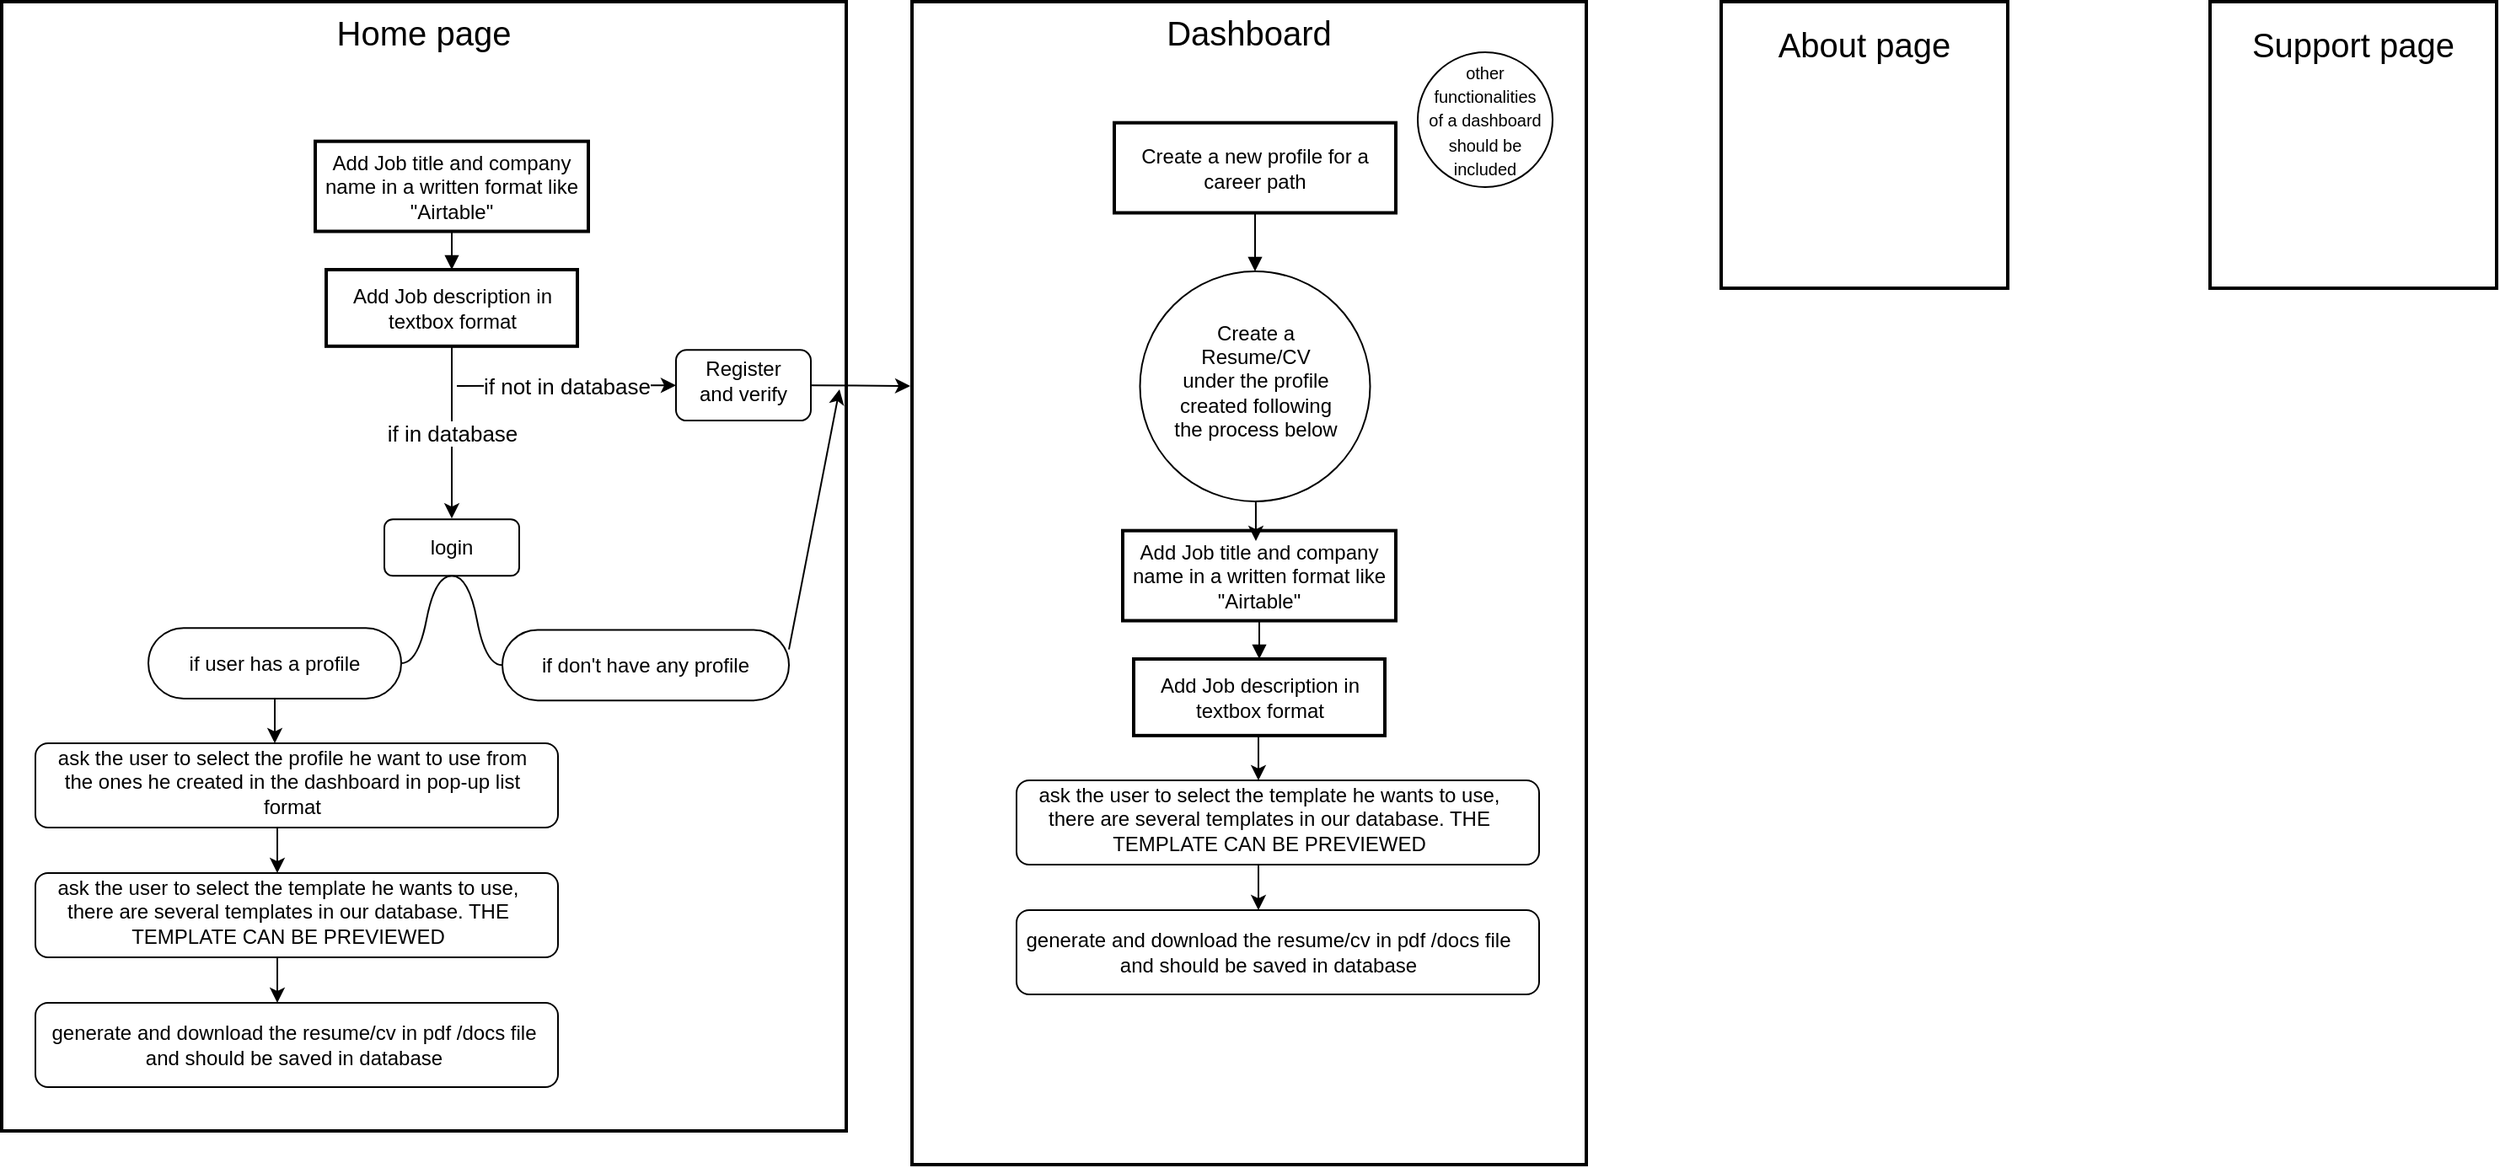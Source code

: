 <mxfile version="24.8.3">
  <diagram name="Page-1" id="E_jW4FqS_QM_KcEr0x-j">
    <mxGraphModel dx="1112" dy="485" grid="1" gridSize="10" guides="1" tooltips="1" connect="1" arrows="1" fold="1" page="1" pageScale="1" pageWidth="850" pageHeight="1100" math="0" shadow="0">
      <root>
        <mxCell id="0" />
        <mxCell id="1" parent="0" />
        <mxCell id="13" value="Dashboard" style="whiteSpace=wrap;strokeWidth=2;verticalAlign=top;fontSize=20;" parent="1" vertex="1">
          <mxGeometry x="570" y="20" width="400" height="690" as="geometry" />
        </mxCell>
        <mxCell id="2" value="Home page" style="whiteSpace=wrap;strokeWidth=2;verticalAlign=top;fontSize=20;" parent="1" vertex="1">
          <mxGeometry x="30" y="20" width="501" height="670" as="geometry" />
        </mxCell>
        <mxCell id="ZA41uXgh9-MmUPm3zsZT-46" value="" style="rounded=1;whiteSpace=wrap;html=1;" parent="2" vertex="1">
          <mxGeometry x="227" y="307.087" width="80" height="33.591" as="geometry" />
        </mxCell>
        <mxCell id="3" value="Add Job title and company name in a written format like &quot;Airtable&quot;" style="whiteSpace=wrap;strokeWidth=2;" parent="2" vertex="1">
          <mxGeometry x="186" y="82.842" width="162" height="53.43" as="geometry" />
        </mxCell>
        <mxCell id="4" value="Add Job description in textbox format" style="whiteSpace=wrap;strokeWidth=2;" parent="2" vertex="1">
          <mxGeometry x="192.5" y="158.994" width="149" height="45.424" as="geometry" />
        </mxCell>
        <mxCell id="8" value="" style="curved=1;startArrow=none;endArrow=block;exitX=0.5;exitY=0.99;entryX=0.5;entryY=-0.01;" parent="2" source="3" target="4" edge="1">
          <mxGeometry relative="1" as="geometry">
            <Array as="points" />
          </mxGeometry>
        </mxCell>
        <mxCell id="ZA41uXgh9-MmUPm3zsZT-23" value="" style="endArrow=classic;html=1;rounded=0;exitX=0.5;exitY=1;exitDx=0;exitDy=0;" parent="2" source="4" edge="1">
          <mxGeometry relative="1" as="geometry">
            <mxPoint x="330" y="446.667" as="sourcePoint" />
            <mxPoint x="267" y="306.61" as="targetPoint" />
          </mxGeometry>
        </mxCell>
        <mxCell id="ZA41uXgh9-MmUPm3zsZT-24" value="&lt;font style=&quot;font-size: 13px;&quot;&gt;if in database&lt;/font&gt;" style="edgeLabel;resizable=0;html=1;;align=center;verticalAlign=middle;" parent="ZA41uXgh9-MmUPm3zsZT-23" connectable="0" vertex="1">
          <mxGeometry relative="1" as="geometry" />
        </mxCell>
        <mxCell id="ZA41uXgh9-MmUPm3zsZT-45" value="login" style="text;html=1;align=center;verticalAlign=middle;whiteSpace=wrap;rounded=0;" parent="2" vertex="1">
          <mxGeometry x="237" y="313.419" width="60" height="20.938" as="geometry" />
        </mxCell>
        <mxCell id="ZA41uXgh9-MmUPm3zsZT-47" value="if don&#39;t have any profile" style="whiteSpace=wrap;html=1;rounded=1;arcSize=50;align=center;verticalAlign=middle;strokeWidth=1;autosize=1;spacing=4;treeFolding=1;treeMoving=1;newEdgeStyle={&quot;edgeStyle&quot;:&quot;entityRelationEdgeStyle&quot;,&quot;startArrow&quot;:&quot;none&quot;,&quot;endArrow&quot;:&quot;none&quot;,&quot;segment&quot;:10,&quot;curved&quot;:1,&quot;sourcePerimeterSpacing&quot;:0,&quot;targetPerimeterSpacing&quot;:0};" parent="2" vertex="1">
          <mxGeometry x="297" y="372.711" width="170" height="41.875" as="geometry" />
        </mxCell>
        <mxCell id="ZA41uXgh9-MmUPm3zsZT-48" value="" style="edgeStyle=entityRelationEdgeStyle;startArrow=none;endArrow=none;segment=10;curved=1;sourcePerimeterSpacing=0;targetPerimeterSpacing=0;rounded=0;exitX=0.5;exitY=1;exitDx=0;exitDy=0;" parent="2" source="ZA41uXgh9-MmUPm3zsZT-46" target="ZA41uXgh9-MmUPm3zsZT-47" edge="1">
          <mxGeometry relative="1" as="geometry">
            <mxPoint x="270" y="533.208" as="sourcePoint" />
          </mxGeometry>
        </mxCell>
        <mxCell id="ZA41uXgh9-MmUPm3zsZT-49" value="" style="rounded=1;whiteSpace=wrap;html=1;" parent="2" vertex="1">
          <mxGeometry x="400" y="206.677" width="80" height="41.875" as="geometry" />
        </mxCell>
        <mxCell id="ZA41uXgh9-MmUPm3zsZT-50" value="Register and verify" style="text;html=1;align=center;verticalAlign=middle;whiteSpace=wrap;rounded=0;" parent="2" vertex="1">
          <mxGeometry x="410" y="204.417" width="60" height="41.875" as="geometry" />
        </mxCell>
        <mxCell id="ZA41uXgh9-MmUPm3zsZT-53" value="if user has a profile" style="whiteSpace=wrap;html=1;rounded=1;arcSize=50;align=center;verticalAlign=middle;strokeWidth=1;autosize=1;spacing=4;treeFolding=1;treeMoving=1;newEdgeStyle={&quot;edgeStyle&quot;:&quot;entityRelationEdgeStyle&quot;,&quot;startArrow&quot;:&quot;none&quot;,&quot;endArrow&quot;:&quot;none&quot;,&quot;segment&quot;:10,&quot;curved&quot;:1,&quot;sourcePerimeterSpacing&quot;:0,&quot;targetPerimeterSpacing&quot;:0};" parent="2" vertex="1">
          <mxGeometry x="87" y="371.576" width="150" height="41.875" as="geometry" />
        </mxCell>
        <mxCell id="ZA41uXgh9-MmUPm3zsZT-54" value="" style="edgeStyle=entityRelationEdgeStyle;startArrow=none;endArrow=none;segment=10;curved=1;sourcePerimeterSpacing=0;targetPerimeterSpacing=0;rounded=0;exitX=0.5;exitY=1;exitDx=0;exitDy=0;" parent="2" source="ZA41uXgh9-MmUPm3zsZT-46" target="ZA41uXgh9-MmUPm3zsZT-53" edge="1">
          <mxGeometry relative="1" as="geometry">
            <mxPoint x="215" y="404.792" as="sourcePoint" />
          </mxGeometry>
        </mxCell>
        <mxCell id="ZA41uXgh9-MmUPm3zsZT-56" value="" style="endArrow=classic;html=1;rounded=0;" parent="2" edge="1">
          <mxGeometry width="50" height="50" relative="1" as="geometry">
            <mxPoint x="467" y="384.307" as="sourcePoint" />
            <mxPoint x="497" y="230" as="targetPoint" />
            <Array as="points" />
          </mxGeometry>
        </mxCell>
        <mxCell id="ZA41uXgh9-MmUPm3zsZT-57" value="" style="endArrow=classic;html=1;rounded=0;exitX=0.5;exitY=1;exitDx=0;exitDy=0;" parent="2" source="ZA41uXgh9-MmUPm3zsZT-53" edge="1">
          <mxGeometry width="50" height="50" relative="1" as="geometry">
            <mxPoint x="150" y="470" as="sourcePoint" />
            <mxPoint x="162" y="440" as="targetPoint" />
          </mxGeometry>
        </mxCell>
        <mxCell id="ZA41uXgh9-MmUPm3zsZT-58" value="" style="rounded=1;whiteSpace=wrap;html=1;" parent="2" vertex="1">
          <mxGeometry x="20" y="440" width="310" height="50" as="geometry" />
        </mxCell>
        <mxCell id="ZA41uXgh9-MmUPm3zsZT-59" value="ask the user to select the profile he want to use from the ones he created in the dashboard in pop-up list format" style="text;html=1;align=center;verticalAlign=middle;whiteSpace=wrap;rounded=0;" parent="2" vertex="1">
          <mxGeometry x="31" y="449.5" width="283" height="27.5" as="geometry" />
        </mxCell>
        <mxCell id="ZA41uXgh9-MmUPm3zsZT-60" value="ask the user to select he want to use from the ones he created in the dashboard in pop-up list format" style="text;html=1;align=center;verticalAlign=middle;whiteSpace=wrap;rounded=0;" parent="2" vertex="1">
          <mxGeometry x="38.5" y="529.5" width="250" height="25" as="geometry" />
        </mxCell>
        <mxCell id="ZA41uXgh9-MmUPm3zsZT-61" value="" style="rounded=1;whiteSpace=wrap;html=1;" parent="2" vertex="1">
          <mxGeometry x="20" y="517" width="310" height="50" as="geometry" />
        </mxCell>
        <mxCell id="ZA41uXgh9-MmUPm3zsZT-62" value="" style="endArrow=classic;html=1;rounded=0;exitX=0.5;exitY=1;exitDx=0;exitDy=0;" parent="2" edge="1">
          <mxGeometry width="50" height="50" relative="1" as="geometry">
            <mxPoint x="163.5" y="490" as="sourcePoint" />
            <mxPoint x="163.5" y="517" as="targetPoint" />
          </mxGeometry>
        </mxCell>
        <mxCell id="ZA41uXgh9-MmUPm3zsZT-63" value="ask the user to select the template he wants to use, there are several templates in our database. THE TEMPLATE CAN BE PREVIEWED" style="text;html=1;align=center;verticalAlign=middle;whiteSpace=wrap;rounded=0;" parent="2" vertex="1">
          <mxGeometry x="20" y="524.5" width="300" height="30" as="geometry" />
        </mxCell>
        <mxCell id="ZA41uXgh9-MmUPm3zsZT-64" value="" style="rounded=1;whiteSpace=wrap;html=1;" parent="2" vertex="1">
          <mxGeometry x="20" y="594" width="310" height="50" as="geometry" />
        </mxCell>
        <mxCell id="ZA41uXgh9-MmUPm3zsZT-65" value="" style="endArrow=classic;html=1;rounded=0;exitX=0.5;exitY=1;exitDx=0;exitDy=0;" parent="2" edge="1">
          <mxGeometry width="50" height="50" relative="1" as="geometry">
            <mxPoint x="163.5" y="567" as="sourcePoint" />
            <mxPoint x="163.5" y="594" as="targetPoint" />
          </mxGeometry>
        </mxCell>
        <mxCell id="ZA41uXgh9-MmUPm3zsZT-66" value="generate and download the resume/cv in pdf /docs file and should be saved in database" style="text;html=1;align=center;verticalAlign=middle;whiteSpace=wrap;rounded=0;" parent="2" vertex="1">
          <mxGeometry x="27" y="604" width="293" height="30" as="geometry" />
        </mxCell>
        <mxCell id="ZA41uXgh9-MmUPm3zsZT-78" value="" style="curved=1;startArrow=none;endArrow=block;exitX=0.5;exitY=0.99;entryX=0.5;entryY=-0.01;" parent="2" source="ZA41uXgh9-MmUPm3zsZT-79" target="ZA41uXgh9-MmUPm3zsZT-80" edge="1">
          <mxGeometry relative="1" as="geometry">
            <Array as="points" />
          </mxGeometry>
        </mxCell>
        <mxCell id="ZA41uXgh9-MmUPm3zsZT-79" value="Add Job title and company name in a written format like &quot;Airtable&quot;" style="whiteSpace=wrap;strokeWidth=2;" parent="2" vertex="1">
          <mxGeometry x="665" y="313.842" width="162" height="53.43" as="geometry" />
        </mxCell>
        <mxCell id="ZA41uXgh9-MmUPm3zsZT-80" value="Add Job description in textbox format" style="whiteSpace=wrap;strokeWidth=2;" parent="2" vertex="1">
          <mxGeometry x="671.5" y="389.994" width="149" height="45.424" as="geometry" />
        </mxCell>
        <mxCell id="ZA41uXgh9-MmUPm3zsZT-83" value="" style="endArrow=classic;html=1;rounded=0;exitX=0.5;exitY=1;exitDx=0;exitDy=0;" parent="2" edge="1">
          <mxGeometry width="50" height="50" relative="1" as="geometry">
            <mxPoint x="745.5" y="435" as="sourcePoint" />
            <mxPoint x="745.5" y="462" as="targetPoint" />
          </mxGeometry>
        </mxCell>
        <mxCell id="ZA41uXgh9-MmUPm3zsZT-84" value="" style="endArrow=classic;html=1;rounded=0;exitX=0.5;exitY=1;exitDx=0;exitDy=0;" parent="2" edge="1">
          <mxGeometry width="50" height="50" relative="1" as="geometry">
            <mxPoint x="745.5" y="512" as="sourcePoint" />
            <mxPoint x="745.5" y="539" as="targetPoint" />
          </mxGeometry>
        </mxCell>
        <mxCell id="ZA41uXgh9-MmUPm3zsZT-85" value="" style="rounded=1;whiteSpace=wrap;html=1;" parent="2" vertex="1">
          <mxGeometry x="602" y="462" width="310" height="50" as="geometry" />
        </mxCell>
        <mxCell id="ZA41uXgh9-MmUPm3zsZT-88" value="ask the user to select the template he wants to use, there are several templates in our database. THE TEMPLATE CAN BE PREVIEWED" style="text;html=1;align=center;verticalAlign=middle;whiteSpace=wrap;rounded=0;" parent="2" vertex="1">
          <mxGeometry x="602" y="469.5" width="300" height="30" as="geometry" />
        </mxCell>
        <mxCell id="ZA41uXgh9-MmUPm3zsZT-90" value="" style="rounded=1;whiteSpace=wrap;html=1;" parent="2" vertex="1">
          <mxGeometry x="602" y="539" width="310" height="50" as="geometry" />
        </mxCell>
        <mxCell id="ZA41uXgh9-MmUPm3zsZT-92" value="generate and download the resume/cv in pdf /docs file and should be saved in database" style="text;html=1;align=center;verticalAlign=middle;whiteSpace=wrap;rounded=0;" parent="2" vertex="1">
          <mxGeometry x="605" y="549" width="293" height="30" as="geometry" />
        </mxCell>
        <mxCell id="ZA41uXgh9-MmUPm3zsZT-27" value="" style="endArrow=classic;html=1;rounded=0;entryX=0;entryY=0.5;entryDx=0;entryDy=0;" parent="1" target="ZA41uXgh9-MmUPm3zsZT-49" edge="1">
          <mxGeometry relative="1" as="geometry">
            <mxPoint x="300" y="248" as="sourcePoint" />
            <mxPoint x="420" y="249" as="targetPoint" />
          </mxGeometry>
        </mxCell>
        <mxCell id="ZA41uXgh9-MmUPm3zsZT-28" value="if not in database" style="edgeLabel;resizable=0;html=1;;align=center;verticalAlign=middle;fontSize=13;" parent="ZA41uXgh9-MmUPm3zsZT-27" connectable="0" vertex="1">
          <mxGeometry relative="1" as="geometry" />
        </mxCell>
        <mxCell id="ZA41uXgh9-MmUPm3zsZT-51" value="" style="endArrow=classic;html=1;rounded=0;exitX=1;exitY=0.5;exitDx=0;exitDy=0;" parent="1" source="ZA41uXgh9-MmUPm3zsZT-49" edge="1">
          <mxGeometry width="50" height="50" relative="1" as="geometry">
            <mxPoint x="400" y="330" as="sourcePoint" />
            <mxPoint x="569" y="248" as="targetPoint" />
          </mxGeometry>
        </mxCell>
        <mxCell id="ZA41uXgh9-MmUPm3zsZT-70" value="Create a new profile for a career path" style="whiteSpace=wrap;strokeWidth=2;" parent="1" vertex="1">
          <mxGeometry x="690" y="91.842" width="167" height="53.43" as="geometry" />
        </mxCell>
        <mxCell id="ZA41uXgh9-MmUPm3zsZT-72" value="" style="curved=1;startArrow=none;endArrow=block;exitX=0.5;exitY=0.99;entryX=0.5;entryY=-0.01;" parent="1" source="ZA41uXgh9-MmUPm3zsZT-70" edge="1">
          <mxGeometry relative="1" as="geometry">
            <Array as="points" />
            <mxPoint x="773.5" y="180" as="targetPoint" />
          </mxGeometry>
        </mxCell>
        <mxCell id="ZA41uXgh9-MmUPm3zsZT-74" value="" style="ellipse;whiteSpace=wrap;html=1;aspect=fixed;" parent="1" vertex="1">
          <mxGeometry x="705.25" y="180" width="136.5" height="136.5" as="geometry" />
        </mxCell>
        <mxCell id="ZA41uXgh9-MmUPm3zsZT-75" value="Create a Resume/CV under the profile created following the process below" style="text;html=1;align=center;verticalAlign=middle;whiteSpace=wrap;rounded=0;" parent="1" vertex="1">
          <mxGeometry x="723.5" y="230" width="100" height="30" as="geometry" />
        </mxCell>
        <mxCell id="ZA41uXgh9-MmUPm3zsZT-81" value="" style="endArrow=classic;html=1;rounded=0;exitX=0.452;exitY=1.004;exitDx=0;exitDy=0;exitPerimeter=0;" parent="1" edge="1">
          <mxGeometry width="50" height="50" relative="1" as="geometry">
            <mxPoint x="773.948" y="317.046" as="sourcePoint" />
            <mxPoint x="774" y="340" as="targetPoint" />
          </mxGeometry>
        </mxCell>
        <mxCell id="ZA41uXgh9-MmUPm3zsZT-93" value="" style="ellipse;whiteSpace=wrap;html=1;aspect=fixed;" parent="1" vertex="1">
          <mxGeometry x="870" y="50" width="80" height="80" as="geometry" />
        </mxCell>
        <mxCell id="ZA41uXgh9-MmUPm3zsZT-94" value="&lt;font style=&quot;font-size: 10px;&quot;&gt;other functionalities of a dashboard should be included&lt;/font&gt;" style="text;html=1;align=center;verticalAlign=middle;whiteSpace=wrap;rounded=0;" parent="1" vertex="1">
          <mxGeometry x="875" y="75" width="70" height="30" as="geometry" />
        </mxCell>
        <mxCell id="ZA41uXgh9-MmUPm3zsZT-95" value="" style="whiteSpace=wrap;html=1;aspect=fixed;strokeWidth=2;" parent="1" vertex="1">
          <mxGeometry x="1050" y="20" width="170" height="170" as="geometry" />
        </mxCell>
        <mxCell id="ZA41uXgh9-MmUPm3zsZT-96" value="" style="whiteSpace=wrap;html=1;aspect=fixed;strokeWidth=2;" parent="1" vertex="1">
          <mxGeometry x="1340" y="20" width="170" height="170" as="geometry" />
        </mxCell>
        <mxCell id="ZA41uXgh9-MmUPm3zsZT-97" value="&lt;font style=&quot;font-size: 20px;&quot;&gt;About page&lt;/font&gt;" style="text;html=1;align=center;verticalAlign=middle;whiteSpace=wrap;rounded=0;" parent="1" vertex="1">
          <mxGeometry x="1080" y="30" width="110" height="30" as="geometry" />
        </mxCell>
        <mxCell id="ZA41uXgh9-MmUPm3zsZT-98" value="&lt;font style=&quot;font-size: 20px;&quot;&gt;Support page&lt;/font&gt;" style="text;html=1;align=center;verticalAlign=middle;whiteSpace=wrap;rounded=0;" parent="1" vertex="1">
          <mxGeometry x="1360" y="30" width="130" height="30" as="geometry" />
        </mxCell>
      </root>
    </mxGraphModel>
  </diagram>
</mxfile>
